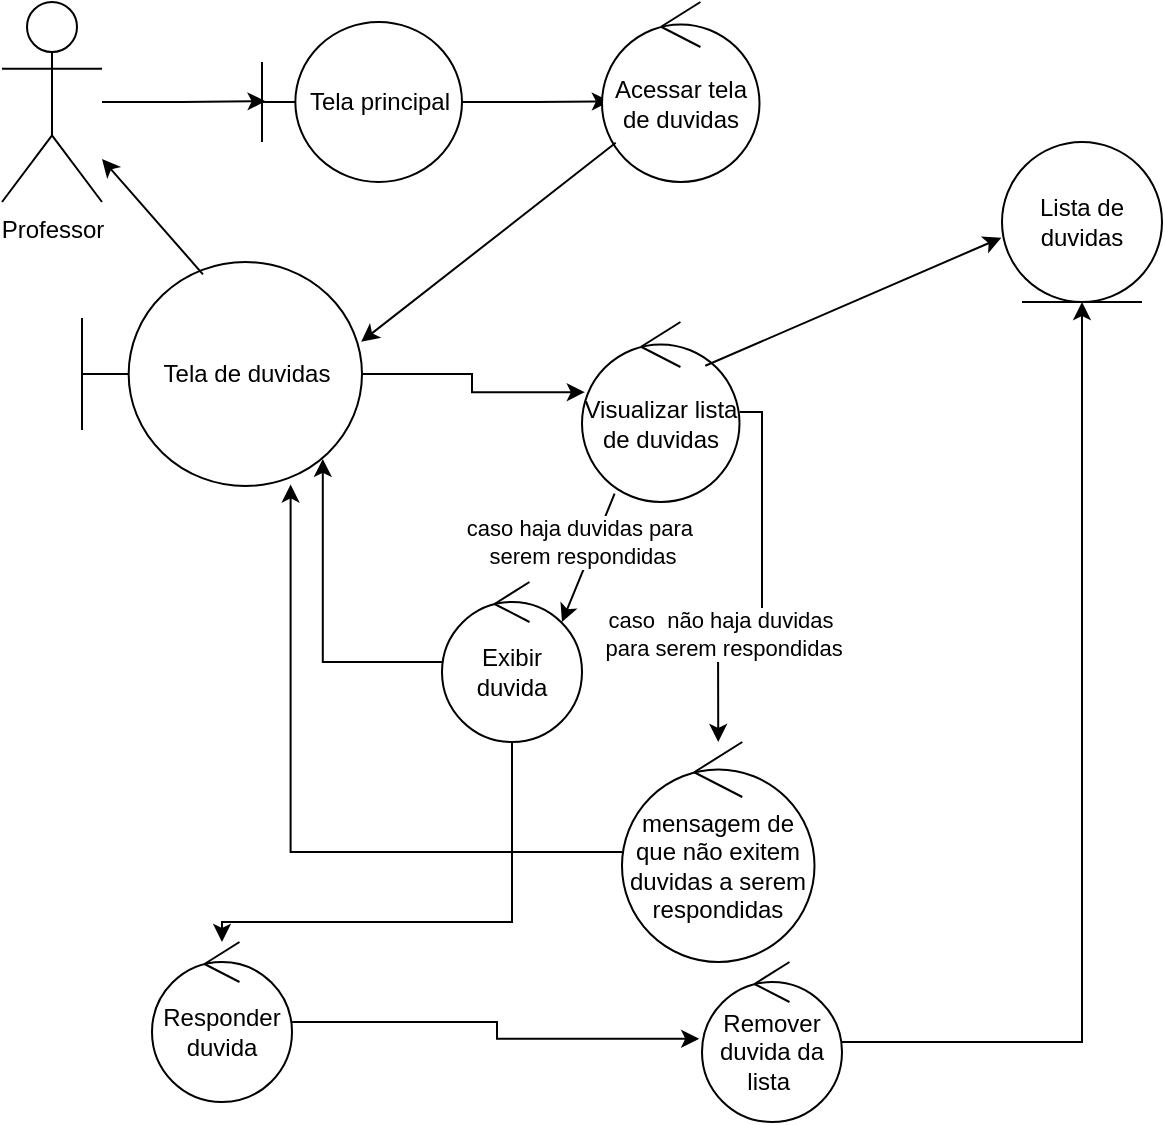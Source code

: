 <mxfile version="24.8.2">
  <diagram name="Página-1" id="A1XricTwvR2LtzFUGfRS">
    <mxGraphModel dx="1869" dy="539" grid="1" gridSize="10" guides="1" tooltips="1" connect="1" arrows="1" fold="1" page="1" pageScale="1" pageWidth="827" pageHeight="1169" math="0" shadow="0">
      <root>
        <mxCell id="0" />
        <mxCell id="1" parent="0" />
        <mxCell id="thF2VDcHaVG7FaZjGytK-1" value="Professor" style="shape=umlActor;verticalLabelPosition=bottom;verticalAlign=top;html=1;outlineConnect=0;" parent="1" vertex="1">
          <mxGeometry x="-100" y="30" width="50" height="100" as="geometry" />
        </mxCell>
        <mxCell id="thF2VDcHaVG7FaZjGytK-5" value="Tela principal" style="shape=umlBoundary;whiteSpace=wrap;html=1;" parent="1" vertex="1">
          <mxGeometry x="30" y="40" width="100" height="80" as="geometry" />
        </mxCell>
        <mxCell id="thF2VDcHaVG7FaZjGytK-9" style="edgeStyle=orthogonalEdgeStyle;rounded=0;orthogonalLoop=1;jettySize=auto;html=1;entryX=0.05;entryY=0.496;entryDx=0;entryDy=0;entryPerimeter=0;" parent="1" source="thF2VDcHaVG7FaZjGytK-5" edge="1">
          <mxGeometry relative="1" as="geometry">
            <mxPoint x="203.938" y="79.64" as="targetPoint" />
          </mxGeometry>
        </mxCell>
        <mxCell id="thF2VDcHaVG7FaZjGytK-35" style="edgeStyle=orthogonalEdgeStyle;rounded=0;orthogonalLoop=1;jettySize=auto;html=1;entryX=0.018;entryY=0.495;entryDx=0;entryDy=0;entryPerimeter=0;" parent="1" source="thF2VDcHaVG7FaZjGytK-1" target="thF2VDcHaVG7FaZjGytK-5" edge="1">
          <mxGeometry relative="1" as="geometry" />
        </mxCell>
        <mxCell id="thF2VDcHaVG7FaZjGytK-37" value="Acessar tela de duvidas" style="ellipse;shape=umlControl;whiteSpace=wrap;html=1;" parent="1" vertex="1">
          <mxGeometry x="200" y="30" width="78.75" height="90" as="geometry" />
        </mxCell>
        <mxCell id="thF2VDcHaVG7FaZjGytK-38" value="Tela de duvidas" style="shape=umlBoundary;whiteSpace=wrap;html=1;" parent="1" vertex="1">
          <mxGeometry x="-60" y="160" width="140" height="112" as="geometry" />
        </mxCell>
        <mxCell id="thF2VDcHaVG7FaZjGytK-39" value="" style="endArrow=classic;html=1;rounded=0;entryX=0.997;entryY=0.356;entryDx=0;entryDy=0;entryPerimeter=0;" parent="1" source="thF2VDcHaVG7FaZjGytK-37" target="thF2VDcHaVG7FaZjGytK-38" edge="1">
          <mxGeometry width="50" height="50" relative="1" as="geometry">
            <mxPoint x="280" y="250" as="sourcePoint" />
            <mxPoint x="330" y="200" as="targetPoint" />
          </mxGeometry>
        </mxCell>
        <mxCell id="yQ8m5PVfVtzuY-FzAJRZ-28" value="" style="endArrow=classic;html=1;rounded=0;exitX=0.432;exitY=0.055;exitDx=0;exitDy=0;exitPerimeter=0;" edge="1" parent="1" source="thF2VDcHaVG7FaZjGytK-38" target="thF2VDcHaVG7FaZjGytK-1">
          <mxGeometry width="50" height="50" relative="1" as="geometry">
            <mxPoint x="-50" y="240" as="sourcePoint" />
            <mxPoint y="190" as="targetPoint" />
          </mxGeometry>
        </mxCell>
        <mxCell id="yQ8m5PVfVtzuY-FzAJRZ-75" style="edgeStyle=orthogonalEdgeStyle;rounded=0;orthogonalLoop=1;jettySize=auto;html=1;" edge="1" parent="1" source="yQ8m5PVfVtzuY-FzAJRZ-65" target="yQ8m5PVfVtzuY-FzAJRZ-74">
          <mxGeometry relative="1" as="geometry">
            <Array as="points">
              <mxPoint x="280" y="235" />
              <mxPoint x="280" y="340" />
              <mxPoint x="258" y="340" />
            </Array>
          </mxGeometry>
        </mxCell>
        <mxCell id="yQ8m5PVfVtzuY-FzAJRZ-76" value="caso&amp;nbsp; não haja duvidas&lt;div&gt;&amp;nbsp;para serem respondidas&lt;/div&gt;" style="edgeLabel;html=1;align=center;verticalAlign=middle;resizable=0;points=[];" vertex="1" connectable="0" parent="yQ8m5PVfVtzuY-FzAJRZ-75">
          <mxGeometry x="0.456" y="1" relative="1" as="geometry">
            <mxPoint as="offset" />
          </mxGeometry>
        </mxCell>
        <mxCell id="yQ8m5PVfVtzuY-FzAJRZ-65" value="Visualizar lista de duvidas" style="ellipse;shape=umlControl;whiteSpace=wrap;html=1;" vertex="1" parent="1">
          <mxGeometry x="190" y="190" width="78.75" height="90" as="geometry" />
        </mxCell>
        <mxCell id="yQ8m5PVfVtzuY-FzAJRZ-66" style="edgeStyle=orthogonalEdgeStyle;rounded=0;orthogonalLoop=1;jettySize=auto;html=1;entryX=0.018;entryY=0.39;entryDx=0;entryDy=0;entryPerimeter=0;" edge="1" parent="1" source="thF2VDcHaVG7FaZjGytK-38" target="yQ8m5PVfVtzuY-FzAJRZ-65">
          <mxGeometry relative="1" as="geometry" />
        </mxCell>
        <mxCell id="yQ8m5PVfVtzuY-FzAJRZ-67" value="Lista de duvidas" style="ellipse;shape=umlEntity;whiteSpace=wrap;html=1;" vertex="1" parent="1">
          <mxGeometry x="400" y="100" width="80" height="80" as="geometry" />
        </mxCell>
        <mxCell id="yQ8m5PVfVtzuY-FzAJRZ-68" value="" style="endArrow=classic;html=1;rounded=0;exitX=0.783;exitY=0.243;exitDx=0;exitDy=0;exitPerimeter=0;entryX=-0.004;entryY=0.598;entryDx=0;entryDy=0;entryPerimeter=0;" edge="1" parent="1" source="yQ8m5PVfVtzuY-FzAJRZ-65" target="yQ8m5PVfVtzuY-FzAJRZ-67">
          <mxGeometry width="50" height="50" relative="1" as="geometry">
            <mxPoint x="270" y="180" as="sourcePoint" />
            <mxPoint x="320" y="130" as="targetPoint" />
          </mxGeometry>
        </mxCell>
        <mxCell id="yQ8m5PVfVtzuY-FzAJRZ-73" style="edgeStyle=orthogonalEdgeStyle;rounded=0;orthogonalLoop=1;jettySize=auto;html=1;entryX=0.86;entryY=0.879;entryDx=0;entryDy=0;entryPerimeter=0;" edge="1" parent="1" source="yQ8m5PVfVtzuY-FzAJRZ-69" target="thF2VDcHaVG7FaZjGytK-38">
          <mxGeometry relative="1" as="geometry">
            <Array as="points">
              <mxPoint x="60" y="360" />
            </Array>
          </mxGeometry>
        </mxCell>
        <mxCell id="yQ8m5PVfVtzuY-FzAJRZ-83" style="edgeStyle=orthogonalEdgeStyle;rounded=0;orthogonalLoop=1;jettySize=auto;html=1;" edge="1" parent="1" source="yQ8m5PVfVtzuY-FzAJRZ-69" target="yQ8m5PVfVtzuY-FzAJRZ-78">
          <mxGeometry relative="1" as="geometry">
            <Array as="points">
              <mxPoint x="155" y="490" />
              <mxPoint x="10" y="490" />
            </Array>
          </mxGeometry>
        </mxCell>
        <mxCell id="yQ8m5PVfVtzuY-FzAJRZ-69" value="Exibir duvida" style="ellipse;shape=umlControl;whiteSpace=wrap;html=1;" vertex="1" parent="1">
          <mxGeometry x="120" y="320" width="70" height="80" as="geometry" />
        </mxCell>
        <mxCell id="yQ8m5PVfVtzuY-FzAJRZ-71" value="" style="endArrow=classic;html=1;rounded=0;exitX=0.207;exitY=0.954;exitDx=0;exitDy=0;exitPerimeter=0;entryX=0.857;entryY=0.25;entryDx=0;entryDy=0;entryPerimeter=0;" edge="1" parent="1" source="yQ8m5PVfVtzuY-FzAJRZ-65" target="yQ8m5PVfVtzuY-FzAJRZ-69">
          <mxGeometry width="50" height="50" relative="1" as="geometry">
            <mxPoint x="220" y="270" as="sourcePoint" />
            <mxPoint x="270" y="220" as="targetPoint" />
          </mxGeometry>
        </mxCell>
        <mxCell id="yQ8m5PVfVtzuY-FzAJRZ-72" value="caso haja duvidas para&amp;nbsp;&lt;div&gt;serem respondidas&lt;/div&gt;" style="edgeLabel;html=1;align=center;verticalAlign=middle;resizable=0;points=[];" vertex="1" connectable="0" parent="yQ8m5PVfVtzuY-FzAJRZ-71">
          <mxGeometry x="0.055" y="3" relative="1" as="geometry">
            <mxPoint x="-5" y="-11" as="offset" />
          </mxGeometry>
        </mxCell>
        <mxCell id="yQ8m5PVfVtzuY-FzAJRZ-74" value="mensagem de que não exitem duvidas a serem respondidas" style="ellipse;shape=umlControl;whiteSpace=wrap;html=1;" vertex="1" parent="1">
          <mxGeometry x="210" y="400" width="96.25" height="110" as="geometry" />
        </mxCell>
        <mxCell id="yQ8m5PVfVtzuY-FzAJRZ-77" style="edgeStyle=orthogonalEdgeStyle;rounded=0;orthogonalLoop=1;jettySize=auto;html=1;entryX=0.745;entryY=0.993;entryDx=0;entryDy=0;entryPerimeter=0;" edge="1" parent="1" source="yQ8m5PVfVtzuY-FzAJRZ-74" target="thF2VDcHaVG7FaZjGytK-38">
          <mxGeometry relative="1" as="geometry" />
        </mxCell>
        <mxCell id="yQ8m5PVfVtzuY-FzAJRZ-78" value="Responder duvida" style="ellipse;shape=umlControl;whiteSpace=wrap;html=1;" vertex="1" parent="1">
          <mxGeometry x="-25" y="500" width="70" height="80" as="geometry" />
        </mxCell>
        <mxCell id="yQ8m5PVfVtzuY-FzAJRZ-82" style="edgeStyle=orthogonalEdgeStyle;rounded=0;orthogonalLoop=1;jettySize=auto;html=1;entryX=0.5;entryY=1;entryDx=0;entryDy=0;" edge="1" parent="1" source="yQ8m5PVfVtzuY-FzAJRZ-80" target="yQ8m5PVfVtzuY-FzAJRZ-67">
          <mxGeometry relative="1" as="geometry" />
        </mxCell>
        <mxCell id="yQ8m5PVfVtzuY-FzAJRZ-80" value="Remover duvida da lista&amp;nbsp;" style="ellipse;shape=umlControl;whiteSpace=wrap;html=1;" vertex="1" parent="1">
          <mxGeometry x="250" y="510" width="70" height="80" as="geometry" />
        </mxCell>
        <mxCell id="yQ8m5PVfVtzuY-FzAJRZ-81" style="edgeStyle=orthogonalEdgeStyle;rounded=0;orthogonalLoop=1;jettySize=auto;html=1;entryX=-0.02;entryY=0.48;entryDx=0;entryDy=0;entryPerimeter=0;" edge="1" parent="1" source="yQ8m5PVfVtzuY-FzAJRZ-78" target="yQ8m5PVfVtzuY-FzAJRZ-80">
          <mxGeometry relative="1" as="geometry" />
        </mxCell>
      </root>
    </mxGraphModel>
  </diagram>
</mxfile>
